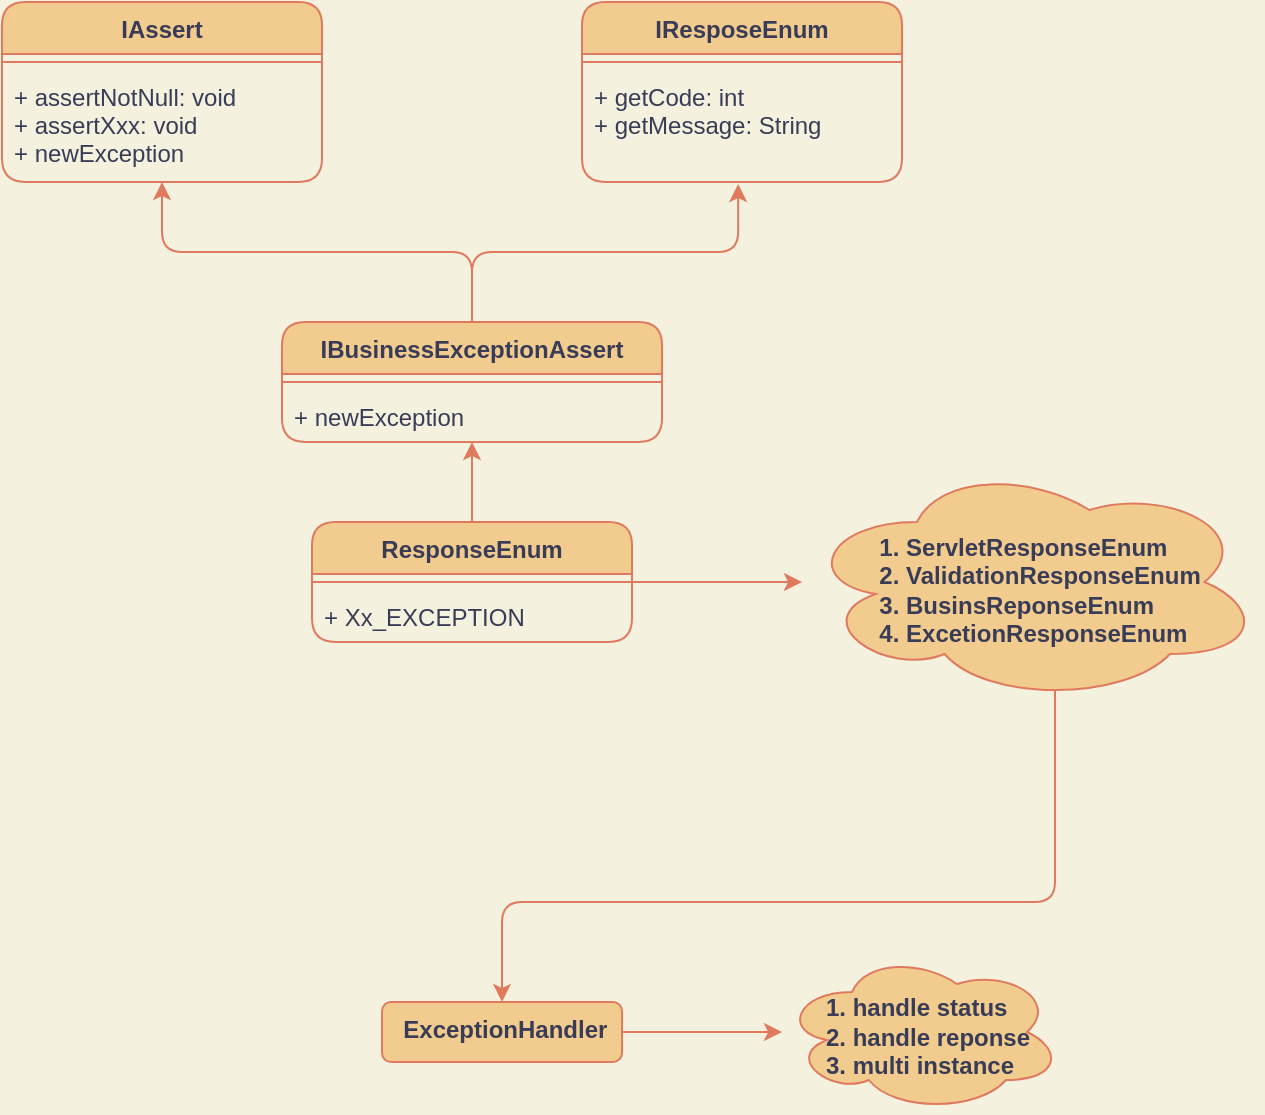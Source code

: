 <mxfile version="13.10.0" type="embed">
    <diagram id="zRyXl2PwG9ufoDqz3mcc" name="Page-1">
        <mxGraphModel dx="577" dy="610" grid="1" gridSize="10" guides="1" tooltips="1" connect="1" arrows="1" fold="1" page="1" pageScale="1" pageWidth="850" pageHeight="1100" background="#F4F1DE" math="0" shadow="0">
            <root>
                <mxCell id="0"/>
                <mxCell id="1" parent="0"/>
                <mxCell id="10" value="IAssert" style="swimlane;fontStyle=1;align=center;verticalAlign=top;childLayout=stackLayout;horizontal=1;startSize=26;horizontalStack=0;resizeParent=1;resizeParentMax=0;resizeLast=0;collapsible=1;marginBottom=0;fillColor=#F2CC8F;strokeColor=#E07A5F;fontColor=#393C56;rounded=1;" vertex="1" parent="1">
                    <mxGeometry x="130" y="80" width="160" height="90" as="geometry"/>
                </mxCell>
                <mxCell id="12" value="" style="line;strokeWidth=1;fillColor=none;align=left;verticalAlign=middle;spacingTop=-1;spacingLeft=3;spacingRight=3;rotatable=0;labelPosition=right;points=[];portConstraint=eastwest;labelBackgroundColor=#F4F1DE;strokeColor=#E07A5F;fontColor=#393C56;rounded=1;" vertex="1" parent="10">
                    <mxGeometry y="26" width="160" height="8" as="geometry"/>
                </mxCell>
                <mxCell id="13" value="+ assertNotNull: void&#10;+ assertXxx: void&#10;+ newException" style="text;strokeColor=none;fillColor=none;align=left;verticalAlign=top;spacingLeft=4;spacingRight=4;overflow=hidden;rotatable=0;points=[[0,0.5],[1,0.5]];portConstraint=eastwest;fontColor=#393C56;rounded=1;" vertex="1" parent="10">
                    <mxGeometry y="34" width="160" height="56" as="geometry"/>
                </mxCell>
                <mxCell id="17" value="IResposeEnum" style="swimlane;fontStyle=1;align=center;verticalAlign=top;childLayout=stackLayout;horizontal=1;startSize=26;horizontalStack=0;resizeParent=1;resizeParentMax=0;resizeLast=0;collapsible=1;marginBottom=0;fillColor=#F2CC8F;strokeColor=#E07A5F;fontColor=#393C56;rounded=1;" vertex="1" parent="1">
                    <mxGeometry x="420" y="80" width="160" height="90" as="geometry"/>
                </mxCell>
                <mxCell id="18" value="" style="line;strokeWidth=1;fillColor=none;align=left;verticalAlign=middle;spacingTop=-1;spacingLeft=3;spacingRight=3;rotatable=0;labelPosition=right;points=[];portConstraint=eastwest;labelBackgroundColor=#F4F1DE;strokeColor=#E07A5F;fontColor=#393C56;rounded=1;" vertex="1" parent="17">
                    <mxGeometry y="26" width="160" height="8" as="geometry"/>
                </mxCell>
                <mxCell id="19" value="+ getCode: int&#10;+ getMessage: String&#10;" style="text;strokeColor=none;fillColor=none;align=left;verticalAlign=top;spacingLeft=4;spacingRight=4;overflow=hidden;rotatable=0;points=[[0,0.5],[1,0.5]];portConstraint=eastwest;fontColor=#393C56;rounded=1;" vertex="1" parent="17">
                    <mxGeometry y="34" width="160" height="56" as="geometry"/>
                </mxCell>
                <mxCell id="23" style="edgeStyle=orthogonalEdgeStyle;orthogonalLoop=1;jettySize=auto;html=1;exitX=0.5;exitY=0;exitDx=0;exitDy=0;entryX=0.5;entryY=1;entryDx=0;entryDy=0;entryPerimeter=0;labelBackgroundColor=#F4F1DE;strokeColor=#E07A5F;fontColor=#393C56;" edge="1" parent="1" source="20" target="13">
                    <mxGeometry relative="1" as="geometry"/>
                </mxCell>
                <mxCell id="24" style="edgeStyle=orthogonalEdgeStyle;orthogonalLoop=1;jettySize=auto;html=1;exitX=0.5;exitY=0;exitDx=0;exitDy=0;entryX=0.488;entryY=1.018;entryDx=0;entryDy=0;entryPerimeter=0;labelBackgroundColor=#F4F1DE;strokeColor=#E07A5F;fontColor=#393C56;" edge="1" parent="1" source="20" target="19">
                    <mxGeometry relative="1" as="geometry"/>
                </mxCell>
                <mxCell id="20" value="IBusinessExceptionAssert" style="swimlane;fontStyle=1;align=center;verticalAlign=top;childLayout=stackLayout;horizontal=1;startSize=26;horizontalStack=0;resizeParent=1;resizeParentMax=0;resizeLast=0;collapsible=1;marginBottom=0;fillColor=#F2CC8F;strokeColor=#E07A5F;fontColor=#393C56;rounded=1;" vertex="1" parent="1">
                    <mxGeometry x="270" y="240" width="190" height="60" as="geometry"/>
                </mxCell>
                <mxCell id="21" value="" style="line;strokeWidth=1;fillColor=none;align=left;verticalAlign=middle;spacingTop=-1;spacingLeft=3;spacingRight=3;rotatable=0;labelPosition=right;points=[];portConstraint=eastwest;labelBackgroundColor=#F4F1DE;strokeColor=#E07A5F;fontColor=#393C56;rounded=1;" vertex="1" parent="20">
                    <mxGeometry y="26" width="190" height="8" as="geometry"/>
                </mxCell>
                <mxCell id="22" value="+ newException&#10;&#10;" style="text;strokeColor=none;fillColor=none;align=left;verticalAlign=top;spacingLeft=4;spacingRight=4;overflow=hidden;rotatable=0;points=[[0,0.5],[1,0.5]];portConstraint=eastwest;fontColor=#393C56;rounded=1;" vertex="1" parent="20">
                    <mxGeometry y="34" width="190" height="26" as="geometry"/>
                </mxCell>
                <mxCell id="35" value="" style="edgeStyle=orthogonalEdgeStyle;orthogonalLoop=1;jettySize=auto;html=1;labelBackgroundColor=#F4F1DE;strokeColor=#E07A5F;fontColor=#393C56;" edge="1" parent="1" source="25" target="34">
                    <mxGeometry relative="1" as="geometry"/>
                </mxCell>
                <mxCell id="38" style="edgeStyle=orthogonalEdgeStyle;orthogonalLoop=1;jettySize=auto;html=1;exitX=0.5;exitY=0;exitDx=0;exitDy=0;entryX=0.5;entryY=1;entryDx=0;entryDy=0;entryPerimeter=0;labelBackgroundColor=#F4F1DE;strokeColor=#E07A5F;fontColor=#393C56;" edge="1" parent="1" source="25" target="22">
                    <mxGeometry relative="1" as="geometry"/>
                </mxCell>
                <mxCell id="25" value="ResponseEnum" style="swimlane;fontStyle=1;align=center;verticalAlign=top;childLayout=stackLayout;horizontal=1;startSize=26;horizontalStack=0;resizeParent=1;resizeParentMax=0;resizeLast=0;collapsible=1;marginBottom=0;fillColor=#F2CC8F;strokeColor=#E07A5F;fontColor=#393C56;rounded=1;" vertex="1" parent="1">
                    <mxGeometry x="285" y="340" width="160" height="60" as="geometry"/>
                </mxCell>
                <mxCell id="26" value="" style="line;strokeWidth=1;fillColor=none;align=left;verticalAlign=middle;spacingTop=-1;spacingLeft=3;spacingRight=3;rotatable=0;labelPosition=right;points=[];portConstraint=eastwest;labelBackgroundColor=#F4F1DE;strokeColor=#E07A5F;fontColor=#393C56;rounded=1;" vertex="1" parent="25">
                    <mxGeometry y="26" width="160" height="8" as="geometry"/>
                </mxCell>
                <mxCell id="27" value="+ Xx_EXCEPTION&#10;&#10;" style="text;strokeColor=none;fillColor=none;align=left;verticalAlign=top;spacingLeft=4;spacingRight=4;overflow=hidden;rotatable=0;points=[[0,0.5],[1,0.5]];portConstraint=eastwest;fontColor=#393C56;rounded=1;" vertex="1" parent="25">
                    <mxGeometry y="34" width="160" height="26" as="geometry"/>
                </mxCell>
                <mxCell id="40" value="" style="edgeStyle=orthogonalEdgeStyle;orthogonalLoop=1;jettySize=auto;html=1;exitX=0.55;exitY=0.95;exitDx=0;exitDy=0;exitPerimeter=0;labelBackgroundColor=#F4F1DE;strokeColor=#E07A5F;fontColor=#393C56;" edge="1" parent="1" source="34" target="39">
                    <mxGeometry relative="1" as="geometry">
                        <Array as="points">
                            <mxPoint x="657" y="530"/>
                            <mxPoint x="380" y="530"/>
                        </Array>
                    </mxGeometry>
                </mxCell>
                <mxCell id="34" value="&lt;br&gt;&lt;br&gt;&amp;nbsp; &amp;nbsp; &amp;nbsp; &amp;nbsp; &amp;nbsp; &amp;nbsp;1. ServletResponseEnum&lt;br&gt;&amp;nbsp; &amp;nbsp; &amp;nbsp; &amp;nbsp; &amp;nbsp; &amp;nbsp;2. ValidationResponseEnum&lt;br&gt;&amp;nbsp; &amp;nbsp; &amp;nbsp; &amp;nbsp; &amp;nbsp; &amp;nbsp;3. BusinsReponseEnum&lt;br&gt;&amp;nbsp; &amp;nbsp; &amp;nbsp; &amp;nbsp; &amp;nbsp; &amp;nbsp;4. ExcetionResponseEnum&lt;br&gt;&amp;nbsp; &amp;nbsp; &amp;nbsp; &amp;nbsp; &amp;nbsp;" style="ellipse;shape=cloud;whiteSpace=wrap;html=1;fontStyle=1;verticalAlign=top;startSize=26;align=left;fillColor=#F2CC8F;strokeColor=#E07A5F;fontColor=#393C56;rounded=1;" vertex="1" parent="1">
                    <mxGeometry x="530" y="310" width="230" height="120" as="geometry"/>
                </mxCell>
                <mxCell id="43" value="" style="edgeStyle=orthogonalEdgeStyle;orthogonalLoop=1;jettySize=auto;html=1;labelBackgroundColor=#F4F1DE;strokeColor=#E07A5F;fontColor=#393C56;" edge="1" parent="1" source="39" target="42">
                    <mxGeometry relative="1" as="geometry"/>
                </mxCell>
                <mxCell id="39" value="&amp;nbsp;ExceptionHandler" style="whiteSpace=wrap;html=1;fontStyle=1;align=center;verticalAlign=top;startSize=26;fillColor=#F2CC8F;strokeColor=#E07A5F;fontColor=#393C56;rounded=1;" vertex="1" parent="1">
                    <mxGeometry x="320" y="580" width="120" height="30" as="geometry"/>
                </mxCell>
                <mxCell id="42" value="&lt;br&gt;&amp;nbsp; &amp;nbsp; &amp;nbsp; 1. handle status&amp;nbsp;&lt;br&gt;&amp;nbsp; &amp;nbsp; &amp;nbsp; 2. handle reponse&lt;br&gt;&amp;nbsp; &amp;nbsp; &amp;nbsp; 3. multi instance&lt;br&gt;&amp;nbsp;&amp;nbsp;" style="ellipse;shape=cloud;whiteSpace=wrap;html=1;fontStyle=1;verticalAlign=top;startSize=26;align=left;fillColor=#F2CC8F;strokeColor=#E07A5F;fontColor=#393C56;rounded=1;" vertex="1" parent="1">
                    <mxGeometry x="520" y="555" width="140" height="80" as="geometry"/>
                </mxCell>
            </root>
        </mxGraphModel>
    </diagram>
</mxfile>
